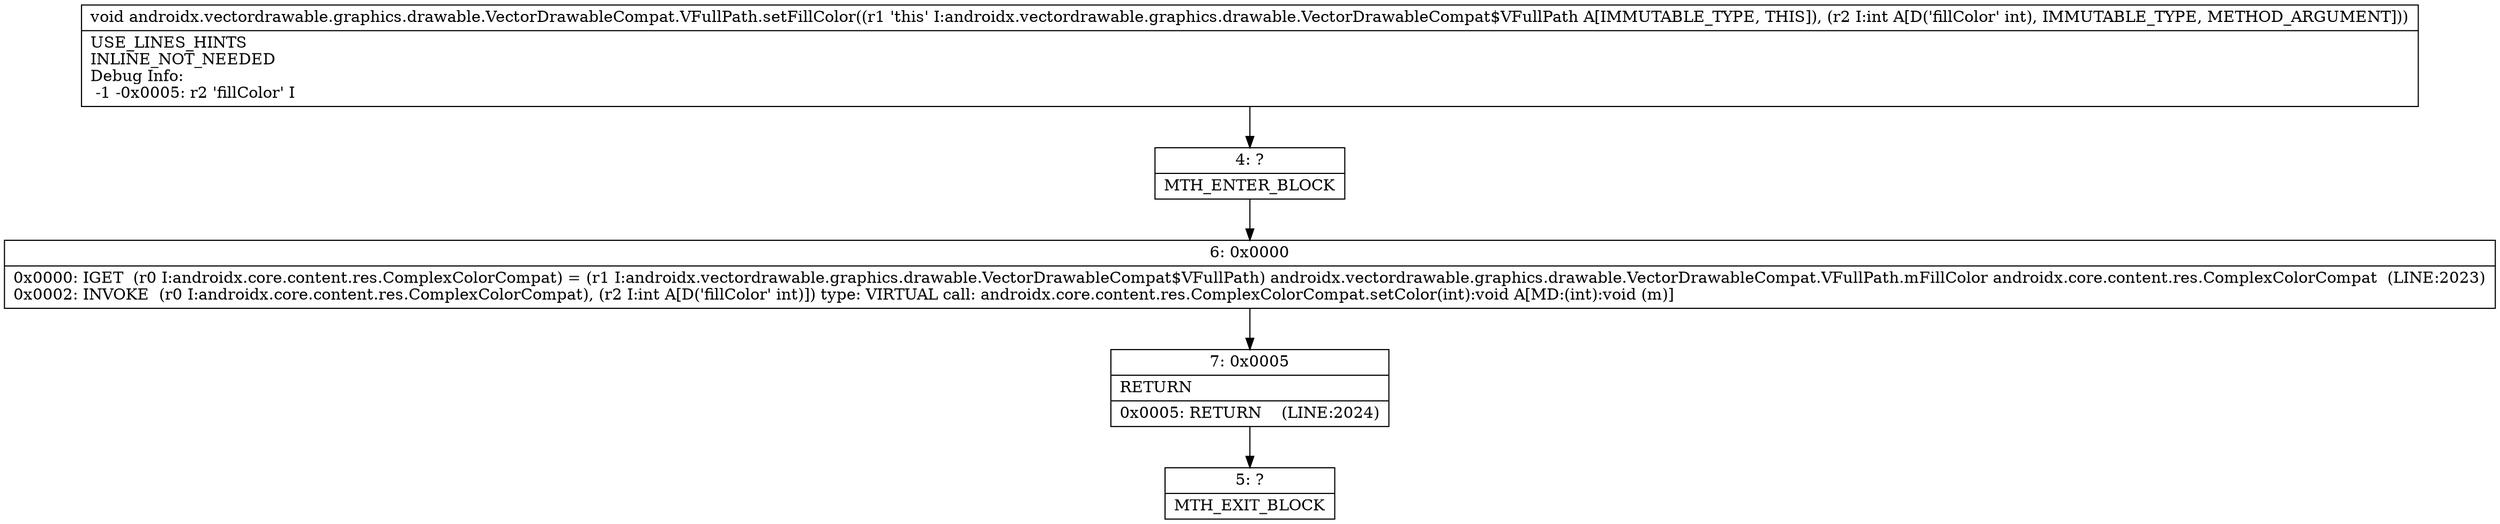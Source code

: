 digraph "CFG forandroidx.vectordrawable.graphics.drawable.VectorDrawableCompat.VFullPath.setFillColor(I)V" {
Node_4 [shape=record,label="{4\:\ ?|MTH_ENTER_BLOCK\l}"];
Node_6 [shape=record,label="{6\:\ 0x0000|0x0000: IGET  (r0 I:androidx.core.content.res.ComplexColorCompat) = (r1 I:androidx.vectordrawable.graphics.drawable.VectorDrawableCompat$VFullPath) androidx.vectordrawable.graphics.drawable.VectorDrawableCompat.VFullPath.mFillColor androidx.core.content.res.ComplexColorCompat  (LINE:2023)\l0x0002: INVOKE  (r0 I:androidx.core.content.res.ComplexColorCompat), (r2 I:int A[D('fillColor' int)]) type: VIRTUAL call: androidx.core.content.res.ComplexColorCompat.setColor(int):void A[MD:(int):void (m)]\l}"];
Node_7 [shape=record,label="{7\:\ 0x0005|RETURN\l|0x0005: RETURN    (LINE:2024)\l}"];
Node_5 [shape=record,label="{5\:\ ?|MTH_EXIT_BLOCK\l}"];
MethodNode[shape=record,label="{void androidx.vectordrawable.graphics.drawable.VectorDrawableCompat.VFullPath.setFillColor((r1 'this' I:androidx.vectordrawable.graphics.drawable.VectorDrawableCompat$VFullPath A[IMMUTABLE_TYPE, THIS]), (r2 I:int A[D('fillColor' int), IMMUTABLE_TYPE, METHOD_ARGUMENT]))  | USE_LINES_HINTS\lINLINE_NOT_NEEDED\lDebug Info:\l  \-1 \-0x0005: r2 'fillColor' I\l}"];
MethodNode -> Node_4;Node_4 -> Node_6;
Node_6 -> Node_7;
Node_7 -> Node_5;
}


